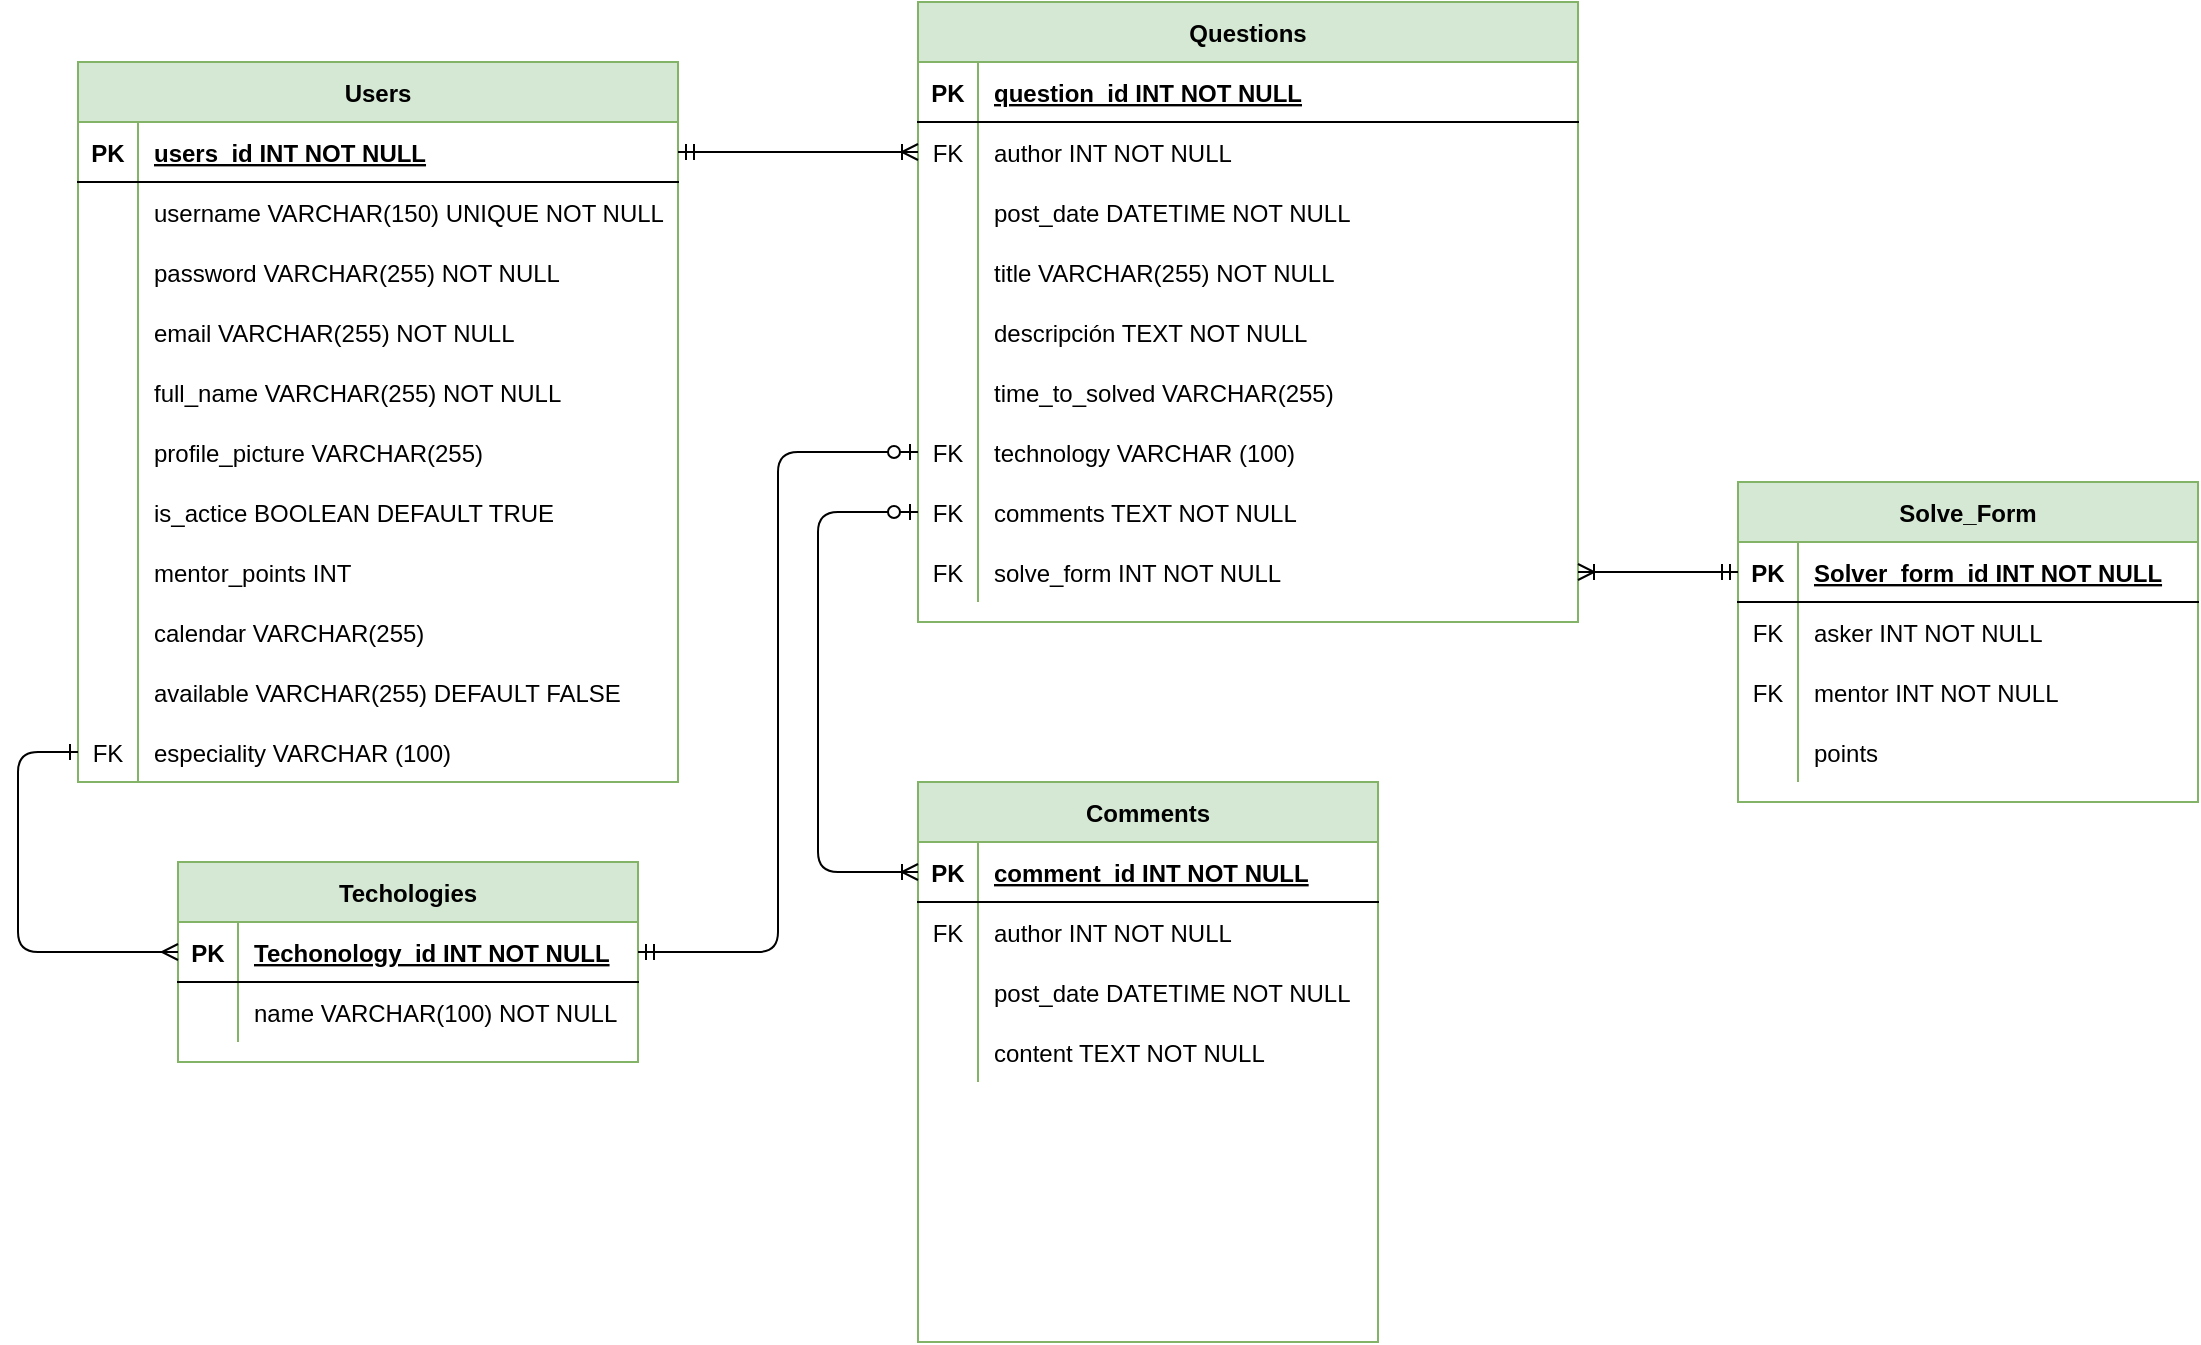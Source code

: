 <mxfile version="14.0.4" type="github">
  <diagram id="37GvFaJpUfrj2xB_hXCp" name="Page-1">
    <mxGraphModel dx="1422" dy="805" grid="1" gridSize="10" guides="1" tooltips="1" connect="1" arrows="1" fold="1" page="1" pageScale="1" pageWidth="827" pageHeight="1169" math="0" shadow="0">
      <root>
        <mxCell id="0" />
        <mxCell id="1" parent="0" />
        <mxCell id="pIr1N5tMhKda8OyPHM89-1" value="Users" style="shape=table;startSize=30;container=1;collapsible=1;childLayout=tableLayout;fixedRows=1;rowLines=0;fontStyle=1;align=center;resizeLast=1;strokeColor=#82b366;fillColor=#d5e8d4;" parent="1" vertex="1">
          <mxGeometry x="50" y="60" width="300" height="360" as="geometry" />
        </mxCell>
        <mxCell id="pIr1N5tMhKda8OyPHM89-2" value="" style="shape=partialRectangle;collapsible=0;dropTarget=0;pointerEvents=0;fillColor=none;top=0;left=0;bottom=1;right=0;points=[[0,0.5],[1,0.5]];portConstraint=eastwest;" parent="pIr1N5tMhKda8OyPHM89-1" vertex="1">
          <mxGeometry y="30" width="300" height="30" as="geometry" />
        </mxCell>
        <mxCell id="pIr1N5tMhKda8OyPHM89-3" value="PK" style="shape=partialRectangle;connectable=0;fillColor=none;top=0;left=0;bottom=0;right=0;fontStyle=1;overflow=hidden;" parent="pIr1N5tMhKda8OyPHM89-2" vertex="1">
          <mxGeometry width="30" height="30" as="geometry" />
        </mxCell>
        <mxCell id="pIr1N5tMhKda8OyPHM89-4" value="users_id INT NOT NULL" style="shape=partialRectangle;connectable=0;fillColor=none;top=0;left=0;bottom=0;right=0;align=left;spacingLeft=6;fontStyle=5;overflow=hidden;" parent="pIr1N5tMhKda8OyPHM89-2" vertex="1">
          <mxGeometry x="30" width="270" height="30" as="geometry" />
        </mxCell>
        <mxCell id="pIr1N5tMhKda8OyPHM89-5" value="" style="shape=partialRectangle;collapsible=0;dropTarget=0;pointerEvents=0;fillColor=none;top=0;left=0;bottom=0;right=0;points=[[0,0.5],[1,0.5]];portConstraint=eastwest;" parent="pIr1N5tMhKda8OyPHM89-1" vertex="1">
          <mxGeometry y="60" width="300" height="30" as="geometry" />
        </mxCell>
        <mxCell id="pIr1N5tMhKda8OyPHM89-6" value="" style="shape=partialRectangle;connectable=0;fillColor=none;top=0;left=0;bottom=0;right=0;editable=1;overflow=hidden;" parent="pIr1N5tMhKda8OyPHM89-5" vertex="1">
          <mxGeometry width="30" height="30" as="geometry" />
        </mxCell>
        <mxCell id="pIr1N5tMhKda8OyPHM89-7" value="username VARCHAR(150) UNIQUE NOT NULL" style="shape=partialRectangle;connectable=0;fillColor=none;top=0;left=0;bottom=0;right=0;align=left;spacingLeft=6;overflow=hidden;" parent="pIr1N5tMhKda8OyPHM89-5" vertex="1">
          <mxGeometry x="30" width="270" height="30" as="geometry" />
        </mxCell>
        <mxCell id="pIr1N5tMhKda8OyPHM89-14" value="" style="shape=partialRectangle;collapsible=0;dropTarget=0;pointerEvents=0;fillColor=none;top=0;left=0;bottom=0;right=0;points=[[0,0.5],[1,0.5]];portConstraint=eastwest;" parent="pIr1N5tMhKda8OyPHM89-1" vertex="1">
          <mxGeometry y="90" width="300" height="30" as="geometry" />
        </mxCell>
        <mxCell id="pIr1N5tMhKda8OyPHM89-15" value="" style="shape=partialRectangle;connectable=0;fillColor=none;top=0;left=0;bottom=0;right=0;editable=1;overflow=hidden;" parent="pIr1N5tMhKda8OyPHM89-14" vertex="1">
          <mxGeometry width="30" height="30" as="geometry" />
        </mxCell>
        <mxCell id="pIr1N5tMhKda8OyPHM89-16" value="password VARCHAR(255) NOT NULL" style="shape=partialRectangle;connectable=0;fillColor=none;top=0;left=0;bottom=0;right=0;align=left;spacingLeft=6;overflow=hidden;" parent="pIr1N5tMhKda8OyPHM89-14" vertex="1">
          <mxGeometry x="30" width="270" height="30" as="geometry" />
        </mxCell>
        <mxCell id="pIr1N5tMhKda8OyPHM89-17" value="" style="shape=partialRectangle;collapsible=0;dropTarget=0;pointerEvents=0;fillColor=none;top=0;left=0;bottom=0;right=0;points=[[0,0.5],[1,0.5]];portConstraint=eastwest;" parent="pIr1N5tMhKda8OyPHM89-1" vertex="1">
          <mxGeometry y="120" width="300" height="30" as="geometry" />
        </mxCell>
        <mxCell id="pIr1N5tMhKda8OyPHM89-18" value="" style="shape=partialRectangle;connectable=0;fillColor=none;top=0;left=0;bottom=0;right=0;editable=1;overflow=hidden;" parent="pIr1N5tMhKda8OyPHM89-17" vertex="1">
          <mxGeometry width="30" height="30" as="geometry" />
        </mxCell>
        <mxCell id="pIr1N5tMhKda8OyPHM89-19" value="email VARCHAR(255) NOT NULL" style="shape=partialRectangle;connectable=0;fillColor=none;top=0;left=0;bottom=0;right=0;align=left;spacingLeft=6;overflow=hidden;" parent="pIr1N5tMhKda8OyPHM89-17" vertex="1">
          <mxGeometry x="30" width="270" height="30" as="geometry" />
        </mxCell>
        <mxCell id="pIr1N5tMhKda8OyPHM89-33" value="" style="shape=partialRectangle;collapsible=0;dropTarget=0;pointerEvents=0;fillColor=none;top=0;left=0;bottom=0;right=0;points=[[0,0.5],[1,0.5]];portConstraint=eastwest;" parent="pIr1N5tMhKda8OyPHM89-1" vertex="1">
          <mxGeometry y="150" width="300" height="30" as="geometry" />
        </mxCell>
        <mxCell id="pIr1N5tMhKda8OyPHM89-34" value="" style="shape=partialRectangle;connectable=0;fillColor=none;top=0;left=0;bottom=0;right=0;editable=1;overflow=hidden;" parent="pIr1N5tMhKda8OyPHM89-33" vertex="1">
          <mxGeometry width="30" height="30" as="geometry" />
        </mxCell>
        <mxCell id="pIr1N5tMhKda8OyPHM89-35" value="full_name VARCHAR(255) NOT NULL" style="shape=partialRectangle;connectable=0;fillColor=none;top=0;left=0;bottom=0;right=0;align=left;spacingLeft=6;overflow=hidden;" parent="pIr1N5tMhKda8OyPHM89-33" vertex="1">
          <mxGeometry x="30" width="270" height="30" as="geometry" />
        </mxCell>
        <mxCell id="uqQmQm5V6k-hu3MtyRzs-4" value="" style="shape=partialRectangle;collapsible=0;dropTarget=0;pointerEvents=0;fillColor=none;top=0;left=0;bottom=0;right=0;points=[[0,0.5],[1,0.5]];portConstraint=eastwest;" vertex="1" parent="pIr1N5tMhKda8OyPHM89-1">
          <mxGeometry y="180" width="300" height="30" as="geometry" />
        </mxCell>
        <mxCell id="uqQmQm5V6k-hu3MtyRzs-5" value="" style="shape=partialRectangle;connectable=0;fillColor=none;top=0;left=0;bottom=0;right=0;editable=1;overflow=hidden;" vertex="1" parent="uqQmQm5V6k-hu3MtyRzs-4">
          <mxGeometry width="30" height="30" as="geometry" />
        </mxCell>
        <mxCell id="uqQmQm5V6k-hu3MtyRzs-6" value="profile_picture VARCHAR(255)" style="shape=partialRectangle;connectable=0;fillColor=none;top=0;left=0;bottom=0;right=0;align=left;spacingLeft=6;overflow=hidden;" vertex="1" parent="uqQmQm5V6k-hu3MtyRzs-4">
          <mxGeometry x="30" width="270" height="30" as="geometry" />
        </mxCell>
        <mxCell id="pIr1N5tMhKda8OyPHM89-42" value="" style="shape=partialRectangle;collapsible=0;dropTarget=0;pointerEvents=0;fillColor=none;top=0;left=0;bottom=0;right=0;points=[[0,0.5],[1,0.5]];portConstraint=eastwest;" parent="pIr1N5tMhKda8OyPHM89-1" vertex="1">
          <mxGeometry y="210" width="300" height="30" as="geometry" />
        </mxCell>
        <mxCell id="pIr1N5tMhKda8OyPHM89-43" value="" style="shape=partialRectangle;connectable=0;fillColor=none;top=0;left=0;bottom=0;right=0;editable=1;overflow=hidden;" parent="pIr1N5tMhKda8OyPHM89-42" vertex="1">
          <mxGeometry width="30" height="30" as="geometry" />
        </mxCell>
        <mxCell id="pIr1N5tMhKda8OyPHM89-44" value="is_actice BOOLEAN DEFAULT TRUE" style="shape=partialRectangle;connectable=0;fillColor=none;top=0;left=0;bottom=0;right=0;align=left;spacingLeft=6;overflow=hidden;" parent="pIr1N5tMhKda8OyPHM89-42" vertex="1">
          <mxGeometry x="30" width="270" height="30" as="geometry" />
        </mxCell>
        <mxCell id="pIr1N5tMhKda8OyPHM89-115" value="" style="shape=partialRectangle;collapsible=0;dropTarget=0;pointerEvents=0;fillColor=none;top=0;left=0;bottom=0;right=0;points=[[0,0.5],[1,0.5]];portConstraint=eastwest;" parent="pIr1N5tMhKda8OyPHM89-1" vertex="1">
          <mxGeometry y="240" width="300" height="30" as="geometry" />
        </mxCell>
        <mxCell id="pIr1N5tMhKda8OyPHM89-116" value="" style="shape=partialRectangle;connectable=0;fillColor=none;top=0;left=0;bottom=0;right=0;editable=1;overflow=hidden;" parent="pIr1N5tMhKda8OyPHM89-115" vertex="1">
          <mxGeometry width="30" height="30" as="geometry" />
        </mxCell>
        <mxCell id="pIr1N5tMhKda8OyPHM89-117" value="mentor_points INT " style="shape=partialRectangle;connectable=0;fillColor=none;top=0;left=0;bottom=0;right=0;align=left;spacingLeft=6;overflow=hidden;" parent="pIr1N5tMhKda8OyPHM89-115" vertex="1">
          <mxGeometry x="30" width="270" height="30" as="geometry" />
        </mxCell>
        <mxCell id="uqQmQm5V6k-hu3MtyRzs-35" value="" style="shape=partialRectangle;collapsible=0;dropTarget=0;pointerEvents=0;fillColor=none;top=0;left=0;bottom=0;right=0;points=[[0,0.5],[1,0.5]];portConstraint=eastwest;" vertex="1" parent="pIr1N5tMhKda8OyPHM89-1">
          <mxGeometry y="270" width="300" height="30" as="geometry" />
        </mxCell>
        <mxCell id="uqQmQm5V6k-hu3MtyRzs-36" value="" style="shape=partialRectangle;connectable=0;fillColor=none;top=0;left=0;bottom=0;right=0;editable=1;overflow=hidden;" vertex="1" parent="uqQmQm5V6k-hu3MtyRzs-35">
          <mxGeometry width="30" height="30" as="geometry" />
        </mxCell>
        <mxCell id="uqQmQm5V6k-hu3MtyRzs-37" value="calendar VARCHAR(255)" style="shape=partialRectangle;connectable=0;fillColor=none;top=0;left=0;bottom=0;right=0;align=left;spacingLeft=6;overflow=hidden;" vertex="1" parent="uqQmQm5V6k-hu3MtyRzs-35">
          <mxGeometry x="30" width="270" height="30" as="geometry" />
        </mxCell>
        <mxCell id="uqQmQm5V6k-hu3MtyRzs-103" value="" style="shape=partialRectangle;collapsible=0;dropTarget=0;pointerEvents=0;fillColor=none;top=0;left=0;bottom=0;right=0;points=[[0,0.5],[1,0.5]];portConstraint=eastwest;" vertex="1" parent="pIr1N5tMhKda8OyPHM89-1">
          <mxGeometry y="300" width="300" height="30" as="geometry" />
        </mxCell>
        <mxCell id="uqQmQm5V6k-hu3MtyRzs-104" value="" style="shape=partialRectangle;connectable=0;fillColor=none;top=0;left=0;bottom=0;right=0;editable=1;overflow=hidden;" vertex="1" parent="uqQmQm5V6k-hu3MtyRzs-103">
          <mxGeometry width="30" height="30" as="geometry" />
        </mxCell>
        <mxCell id="uqQmQm5V6k-hu3MtyRzs-105" value="available VARCHAR(255) DEFAULT FALSE" style="shape=partialRectangle;connectable=0;fillColor=none;top=0;left=0;bottom=0;right=0;align=left;spacingLeft=6;overflow=hidden;" vertex="1" parent="uqQmQm5V6k-hu3MtyRzs-103">
          <mxGeometry x="30" width="270" height="30" as="geometry" />
        </mxCell>
        <mxCell id="pIr1N5tMhKda8OyPHM89-45" value="" style="shape=partialRectangle;collapsible=0;dropTarget=0;pointerEvents=0;fillColor=none;top=0;left=0;bottom=0;right=0;points=[[0,0.5],[1,0.5]];portConstraint=eastwest;" parent="pIr1N5tMhKda8OyPHM89-1" vertex="1">
          <mxGeometry y="330" width="300" height="30" as="geometry" />
        </mxCell>
        <mxCell id="pIr1N5tMhKda8OyPHM89-46" value="FK" style="shape=partialRectangle;connectable=0;fillColor=none;top=0;left=0;bottom=0;right=0;editable=1;overflow=hidden;" parent="pIr1N5tMhKda8OyPHM89-45" vertex="1">
          <mxGeometry width="30" height="30" as="geometry" />
        </mxCell>
        <mxCell id="pIr1N5tMhKda8OyPHM89-47" value="especiality VARCHAR (100)" style="shape=partialRectangle;connectable=0;fillColor=none;top=0;left=0;bottom=0;right=0;align=left;spacingLeft=6;overflow=hidden;" parent="pIr1N5tMhKda8OyPHM89-45" vertex="1">
          <mxGeometry x="30" width="270" height="30" as="geometry" />
        </mxCell>
        <mxCell id="pIr1N5tMhKda8OyPHM89-61" value="Techologies" style="shape=table;startSize=30;container=1;collapsible=1;childLayout=tableLayout;fixedRows=1;rowLines=0;fontStyle=1;align=center;resizeLast=1;fillColor=#d5e8d4;strokeColor=#82b366;" parent="1" vertex="1">
          <mxGeometry x="100" y="460" width="230" height="100" as="geometry" />
        </mxCell>
        <mxCell id="pIr1N5tMhKda8OyPHM89-62" value="" style="shape=partialRectangle;collapsible=0;dropTarget=0;pointerEvents=0;fillColor=none;top=0;left=0;bottom=1;right=0;points=[[0,0.5],[1,0.5]];portConstraint=eastwest;" parent="pIr1N5tMhKda8OyPHM89-61" vertex="1">
          <mxGeometry y="30" width="230" height="30" as="geometry" />
        </mxCell>
        <mxCell id="pIr1N5tMhKda8OyPHM89-63" value="PK" style="shape=partialRectangle;connectable=0;fillColor=none;top=0;left=0;bottom=0;right=0;fontStyle=1;overflow=hidden;" parent="pIr1N5tMhKda8OyPHM89-62" vertex="1">
          <mxGeometry width="30" height="30" as="geometry" />
        </mxCell>
        <mxCell id="pIr1N5tMhKda8OyPHM89-64" value="Techonology_id INT NOT NULL" style="shape=partialRectangle;connectable=0;fillColor=none;top=0;left=0;bottom=0;right=0;align=left;spacingLeft=6;fontStyle=5;overflow=hidden;" parent="pIr1N5tMhKda8OyPHM89-62" vertex="1">
          <mxGeometry x="30" width="200" height="30" as="geometry" />
        </mxCell>
        <mxCell id="pIr1N5tMhKda8OyPHM89-65" value="" style="shape=partialRectangle;collapsible=0;dropTarget=0;pointerEvents=0;fillColor=none;top=0;left=0;bottom=0;right=0;points=[[0,0.5],[1,0.5]];portConstraint=eastwest;" parent="pIr1N5tMhKda8OyPHM89-61" vertex="1">
          <mxGeometry y="60" width="230" height="30" as="geometry" />
        </mxCell>
        <mxCell id="pIr1N5tMhKda8OyPHM89-66" value="" style="shape=partialRectangle;connectable=0;fillColor=none;top=0;left=0;bottom=0;right=0;editable=1;overflow=hidden;" parent="pIr1N5tMhKda8OyPHM89-65" vertex="1">
          <mxGeometry width="30" height="30" as="geometry" />
        </mxCell>
        <mxCell id="pIr1N5tMhKda8OyPHM89-67" value="name VARCHAR(100) NOT NULL" style="shape=partialRectangle;connectable=0;fillColor=none;top=0;left=0;bottom=0;right=0;align=left;spacingLeft=6;overflow=hidden;" parent="pIr1N5tMhKda8OyPHM89-65" vertex="1">
          <mxGeometry x="30" width="200" height="30" as="geometry" />
        </mxCell>
        <mxCell id="pIr1N5tMhKda8OyPHM89-83" value="Questions" style="shape=table;startSize=30;container=1;collapsible=1;childLayout=tableLayout;fixedRows=1;rowLines=0;fontStyle=1;align=center;resizeLast=1;fillColor=#d5e8d4;strokeColor=#82b366;" parent="1" vertex="1">
          <mxGeometry x="470" y="30" width="330" height="310" as="geometry" />
        </mxCell>
        <mxCell id="pIr1N5tMhKda8OyPHM89-84" value="" style="shape=partialRectangle;collapsible=0;dropTarget=0;pointerEvents=0;fillColor=none;top=0;left=0;bottom=1;right=0;points=[[0,0.5],[1,0.5]];portConstraint=eastwest;gradientColor=#ffffff;" parent="pIr1N5tMhKda8OyPHM89-83" vertex="1">
          <mxGeometry y="30" width="330" height="30" as="geometry" />
        </mxCell>
        <mxCell id="pIr1N5tMhKda8OyPHM89-85" value="PK" style="shape=partialRectangle;connectable=0;fillColor=none;top=0;left=0;bottom=0;right=0;fontStyle=1;overflow=hidden;gradientColor=#ffffff;" parent="pIr1N5tMhKda8OyPHM89-84" vertex="1">
          <mxGeometry width="30" height="30" as="geometry" />
        </mxCell>
        <mxCell id="pIr1N5tMhKda8OyPHM89-86" value="question_id INT NOT NULL" style="shape=partialRectangle;connectable=0;fillColor=none;top=0;left=0;bottom=0;right=0;align=left;spacingLeft=6;fontStyle=5;overflow=hidden;gradientColor=#ffffff;" parent="pIr1N5tMhKda8OyPHM89-84" vertex="1">
          <mxGeometry x="30" width="300" height="30" as="geometry" />
        </mxCell>
        <mxCell id="pIr1N5tMhKda8OyPHM89-87" value="" style="shape=partialRectangle;collapsible=0;dropTarget=0;pointerEvents=0;fillColor=none;top=0;left=0;bottom=0;right=0;points=[[0,0.5],[1,0.5]];portConstraint=eastwest;gradientColor=#ffffff;" parent="pIr1N5tMhKda8OyPHM89-83" vertex="1">
          <mxGeometry y="60" width="330" height="30" as="geometry" />
        </mxCell>
        <mxCell id="pIr1N5tMhKda8OyPHM89-88" value="FK" style="shape=partialRectangle;connectable=0;fillColor=none;top=0;left=0;bottom=0;right=0;editable=1;overflow=hidden;gradientColor=#ffffff;" parent="pIr1N5tMhKda8OyPHM89-87" vertex="1">
          <mxGeometry width="30" height="30" as="geometry" />
        </mxCell>
        <mxCell id="pIr1N5tMhKda8OyPHM89-89" value="author INT NOT NULL" style="shape=partialRectangle;connectable=0;fillColor=none;top=0;left=0;bottom=0;right=0;align=left;spacingLeft=6;overflow=hidden;gradientColor=#ffffff;" parent="pIr1N5tMhKda8OyPHM89-87" vertex="1">
          <mxGeometry x="30" width="300" height="30" as="geometry" />
        </mxCell>
        <mxCell id="pIr1N5tMhKda8OyPHM89-90" value="" style="shape=partialRectangle;collapsible=0;dropTarget=0;pointerEvents=0;fillColor=none;top=0;left=0;bottom=0;right=0;points=[[0,0.5],[1,0.5]];portConstraint=eastwest;gradientColor=#ffffff;" parent="pIr1N5tMhKda8OyPHM89-83" vertex="1">
          <mxGeometry y="90" width="330" height="30" as="geometry" />
        </mxCell>
        <mxCell id="pIr1N5tMhKda8OyPHM89-91" value="" style="shape=partialRectangle;connectable=0;fillColor=none;top=0;left=0;bottom=0;right=0;editable=1;overflow=hidden;gradientColor=#ffffff;" parent="pIr1N5tMhKda8OyPHM89-90" vertex="1">
          <mxGeometry width="30" height="30" as="geometry" />
        </mxCell>
        <mxCell id="pIr1N5tMhKda8OyPHM89-92" value="post_date DATETIME NOT NULL" style="shape=partialRectangle;connectable=0;fillColor=none;top=0;left=0;bottom=0;right=0;align=left;spacingLeft=6;overflow=hidden;gradientColor=#ffffff;" parent="pIr1N5tMhKda8OyPHM89-90" vertex="1">
          <mxGeometry x="30" width="300" height="30" as="geometry" />
        </mxCell>
        <mxCell id="pIr1N5tMhKda8OyPHM89-93" value="" style="shape=partialRectangle;collapsible=0;dropTarget=0;pointerEvents=0;fillColor=none;top=0;left=0;bottom=0;right=0;points=[[0,0.5],[1,0.5]];portConstraint=eastwest;gradientColor=#ffffff;" parent="pIr1N5tMhKda8OyPHM89-83" vertex="1">
          <mxGeometry y="120" width="330" height="30" as="geometry" />
        </mxCell>
        <mxCell id="pIr1N5tMhKda8OyPHM89-94" value="" style="shape=partialRectangle;connectable=0;fillColor=none;top=0;left=0;bottom=0;right=0;editable=1;overflow=hidden;gradientColor=#ffffff;" parent="pIr1N5tMhKda8OyPHM89-93" vertex="1">
          <mxGeometry width="30" height="30" as="geometry" />
        </mxCell>
        <mxCell id="pIr1N5tMhKda8OyPHM89-95" value="title VARCHAR(255) NOT NULL" style="shape=partialRectangle;connectable=0;fillColor=none;top=0;left=0;bottom=0;right=0;align=left;spacingLeft=6;overflow=hidden;gradientColor=#ffffff;" parent="pIr1N5tMhKda8OyPHM89-93" vertex="1">
          <mxGeometry x="30" width="300" height="30" as="geometry" />
        </mxCell>
        <mxCell id="pIr1N5tMhKda8OyPHM89-96" value="" style="shape=partialRectangle;collapsible=0;dropTarget=0;pointerEvents=0;fillColor=none;top=0;left=0;bottom=0;right=0;points=[[0,0.5],[1,0.5]];portConstraint=eastwest;gradientColor=#ffffff;" parent="pIr1N5tMhKda8OyPHM89-83" vertex="1">
          <mxGeometry y="150" width="330" height="30" as="geometry" />
        </mxCell>
        <mxCell id="pIr1N5tMhKda8OyPHM89-97" value="" style="shape=partialRectangle;connectable=0;fillColor=none;top=0;left=0;bottom=0;right=0;editable=1;overflow=hidden;gradientColor=#ffffff;" parent="pIr1N5tMhKda8OyPHM89-96" vertex="1">
          <mxGeometry width="30" height="30" as="geometry" />
        </mxCell>
        <mxCell id="pIr1N5tMhKda8OyPHM89-98" value="descripción TEXT NOT NULL" style="shape=partialRectangle;connectable=0;fillColor=none;top=0;left=0;bottom=0;right=0;align=left;spacingLeft=6;overflow=hidden;gradientColor=#ffffff;" parent="pIr1N5tMhKda8OyPHM89-96" vertex="1">
          <mxGeometry x="30" width="300" height="30" as="geometry" />
        </mxCell>
        <mxCell id="pIr1N5tMhKda8OyPHM89-99" value="" style="shape=partialRectangle;collapsible=0;dropTarget=0;pointerEvents=0;fillColor=none;top=0;left=0;bottom=0;right=0;points=[[0,0.5],[1,0.5]];portConstraint=eastwest;gradientColor=#ffffff;" parent="pIr1N5tMhKda8OyPHM89-83" vertex="1">
          <mxGeometry y="180" width="330" height="30" as="geometry" />
        </mxCell>
        <mxCell id="pIr1N5tMhKda8OyPHM89-100" value="" style="shape=partialRectangle;connectable=0;fillColor=none;top=0;left=0;bottom=0;right=0;editable=1;overflow=hidden;gradientColor=#ffffff;" parent="pIr1N5tMhKda8OyPHM89-99" vertex="1">
          <mxGeometry width="30" height="30" as="geometry" />
        </mxCell>
        <mxCell id="pIr1N5tMhKda8OyPHM89-101" value="time_to_solved VARCHAR(255)" style="shape=partialRectangle;connectable=0;fillColor=none;top=0;left=0;bottom=0;right=0;align=left;spacingLeft=6;overflow=hidden;gradientColor=#ffffff;" parent="pIr1N5tMhKda8OyPHM89-99" vertex="1">
          <mxGeometry x="30" width="300" height="30" as="geometry" />
        </mxCell>
        <mxCell id="pIr1N5tMhKda8OyPHM89-102" value="" style="shape=partialRectangle;collapsible=0;dropTarget=0;pointerEvents=0;fillColor=none;top=0;left=0;bottom=0;right=0;points=[[0,0.5],[1,0.5]];portConstraint=eastwest;gradientColor=#ffffff;" parent="pIr1N5tMhKda8OyPHM89-83" vertex="1">
          <mxGeometry y="210" width="330" height="30" as="geometry" />
        </mxCell>
        <mxCell id="pIr1N5tMhKda8OyPHM89-103" value="FK" style="shape=partialRectangle;connectable=0;fillColor=none;top=0;left=0;bottom=0;right=0;editable=1;overflow=hidden;gradientColor=#ffffff;" parent="pIr1N5tMhKda8OyPHM89-102" vertex="1">
          <mxGeometry width="30" height="30" as="geometry" />
        </mxCell>
        <mxCell id="pIr1N5tMhKda8OyPHM89-104" value="technology VARCHAR (100)" style="shape=partialRectangle;connectable=0;fillColor=none;top=0;left=0;bottom=0;right=0;align=left;spacingLeft=6;overflow=hidden;gradientColor=#ffffff;" parent="pIr1N5tMhKda8OyPHM89-102" vertex="1">
          <mxGeometry x="30" width="300" height="30" as="geometry" />
        </mxCell>
        <mxCell id="pIr1N5tMhKda8OyPHM89-105" value="" style="shape=partialRectangle;collapsible=0;dropTarget=0;pointerEvents=0;fillColor=none;top=0;left=0;bottom=0;right=0;points=[[0,0.5],[1,0.5]];portConstraint=eastwest;gradientColor=#ffffff;" parent="pIr1N5tMhKda8OyPHM89-83" vertex="1">
          <mxGeometry y="240" width="330" height="30" as="geometry" />
        </mxCell>
        <mxCell id="pIr1N5tMhKda8OyPHM89-106" value="FK" style="shape=partialRectangle;connectable=0;fillColor=none;top=0;left=0;bottom=0;right=0;editable=1;overflow=hidden;gradientColor=#ffffff;" parent="pIr1N5tMhKda8OyPHM89-105" vertex="1">
          <mxGeometry width="30" height="30" as="geometry" />
        </mxCell>
        <mxCell id="pIr1N5tMhKda8OyPHM89-107" value="comments TEXT NOT NULL" style="shape=partialRectangle;connectable=0;fillColor=none;top=0;left=0;bottom=0;right=0;align=left;spacingLeft=6;overflow=hidden;gradientColor=#ffffff;" parent="pIr1N5tMhKda8OyPHM89-105" vertex="1">
          <mxGeometry x="30" width="300" height="30" as="geometry" />
        </mxCell>
        <mxCell id="pIr1N5tMhKda8OyPHM89-146" value="" style="shape=partialRectangle;collapsible=0;dropTarget=0;pointerEvents=0;fillColor=none;top=0;left=0;bottom=0;right=0;points=[[0,0.5],[1,0.5]];portConstraint=eastwest;gradientColor=#ffffff;" parent="pIr1N5tMhKda8OyPHM89-83" vertex="1">
          <mxGeometry y="270" width="330" height="30" as="geometry" />
        </mxCell>
        <mxCell id="pIr1N5tMhKda8OyPHM89-147" value="FK" style="shape=partialRectangle;connectable=0;fillColor=none;top=0;left=0;bottom=0;right=0;editable=1;overflow=hidden;gradientColor=#ffffff;" parent="pIr1N5tMhKda8OyPHM89-146" vertex="1">
          <mxGeometry width="30" height="30" as="geometry" />
        </mxCell>
        <mxCell id="pIr1N5tMhKda8OyPHM89-148" value="solve_form INT NOT NULL" style="shape=partialRectangle;connectable=0;fillColor=none;top=0;left=0;bottom=0;right=0;align=left;spacingLeft=6;overflow=hidden;gradientColor=#ffffff;" parent="pIr1N5tMhKda8OyPHM89-146" vertex="1">
          <mxGeometry x="30" width="300" height="30" as="geometry" />
        </mxCell>
        <mxCell id="pIr1N5tMhKda8OyPHM89-108" value="Comments" style="shape=table;startSize=30;container=1;collapsible=1;childLayout=tableLayout;fixedRows=1;rowLines=0;fontStyle=1;align=center;resizeLast=1;fillColor=#d5e8d4;strokeColor=#82b366;" parent="1" vertex="1">
          <mxGeometry x="470" y="420" width="230" height="280" as="geometry" />
        </mxCell>
        <mxCell id="pIr1N5tMhKda8OyPHM89-109" value="" style="shape=partialRectangle;collapsible=0;dropTarget=0;pointerEvents=0;fillColor=none;top=0;left=0;bottom=1;right=0;points=[[0,0.5],[1,0.5]];portConstraint=eastwest;" parent="pIr1N5tMhKda8OyPHM89-108" vertex="1">
          <mxGeometry y="30" width="230" height="30" as="geometry" />
        </mxCell>
        <mxCell id="pIr1N5tMhKda8OyPHM89-110" value="PK" style="shape=partialRectangle;connectable=0;fillColor=none;top=0;left=0;bottom=0;right=0;fontStyle=1;overflow=hidden;" parent="pIr1N5tMhKda8OyPHM89-109" vertex="1">
          <mxGeometry width="30" height="30" as="geometry" />
        </mxCell>
        <mxCell id="pIr1N5tMhKda8OyPHM89-111" value="comment_id INT NOT NULL" style="shape=partialRectangle;connectable=0;fillColor=none;top=0;left=0;bottom=0;right=0;align=left;spacingLeft=6;fontStyle=5;overflow=hidden;" parent="pIr1N5tMhKda8OyPHM89-109" vertex="1">
          <mxGeometry x="30" width="200" height="30" as="geometry" />
        </mxCell>
        <mxCell id="pIr1N5tMhKda8OyPHM89-112" value="" style="shape=partialRectangle;collapsible=0;dropTarget=0;pointerEvents=0;fillColor=none;top=0;left=0;bottom=0;right=0;points=[[0,0.5],[1,0.5]];portConstraint=eastwest;" parent="pIr1N5tMhKda8OyPHM89-108" vertex="1">
          <mxGeometry y="60" width="230" height="30" as="geometry" />
        </mxCell>
        <mxCell id="pIr1N5tMhKda8OyPHM89-113" value="FK" style="shape=partialRectangle;connectable=0;fillColor=none;top=0;left=0;bottom=0;right=0;editable=1;overflow=hidden;" parent="pIr1N5tMhKda8OyPHM89-112" vertex="1">
          <mxGeometry width="30" height="30" as="geometry" />
        </mxCell>
        <mxCell id="pIr1N5tMhKda8OyPHM89-114" value="author INT NOT NULL" style="shape=partialRectangle;connectable=0;fillColor=none;top=0;left=0;bottom=0;right=0;align=left;spacingLeft=6;overflow=hidden;" parent="pIr1N5tMhKda8OyPHM89-112" vertex="1">
          <mxGeometry x="30" width="200" height="30" as="geometry" />
        </mxCell>
        <mxCell id="uqQmQm5V6k-hu3MtyRzs-1" value="" style="shape=partialRectangle;collapsible=0;dropTarget=0;pointerEvents=0;fillColor=none;top=0;left=0;bottom=0;right=0;points=[[0,0.5],[1,0.5]];portConstraint=eastwest;" vertex="1" parent="pIr1N5tMhKda8OyPHM89-108">
          <mxGeometry y="90" width="230" height="30" as="geometry" />
        </mxCell>
        <mxCell id="uqQmQm5V6k-hu3MtyRzs-2" value="" style="shape=partialRectangle;connectable=0;fillColor=none;top=0;left=0;bottom=0;right=0;editable=1;overflow=hidden;" vertex="1" parent="uqQmQm5V6k-hu3MtyRzs-1">
          <mxGeometry width="30" height="30" as="geometry" />
        </mxCell>
        <mxCell id="uqQmQm5V6k-hu3MtyRzs-3" value="post_date DATETIME NOT NULL" style="shape=partialRectangle;connectable=0;fillColor=none;top=0;left=0;bottom=0;right=0;align=left;spacingLeft=6;overflow=hidden;" vertex="1" parent="uqQmQm5V6k-hu3MtyRzs-1">
          <mxGeometry x="30" width="200" height="30" as="geometry" />
        </mxCell>
        <mxCell id="pIr1N5tMhKda8OyPHM89-118" value="" style="shape=partialRectangle;collapsible=0;dropTarget=0;pointerEvents=0;fillColor=none;top=0;left=0;bottom=0;right=0;points=[[0,0.5],[1,0.5]];portConstraint=eastwest;" parent="pIr1N5tMhKda8OyPHM89-108" vertex="1">
          <mxGeometry y="120" width="230" height="30" as="geometry" />
        </mxCell>
        <mxCell id="pIr1N5tMhKda8OyPHM89-119" value="" style="shape=partialRectangle;connectable=0;fillColor=none;top=0;left=0;bottom=0;right=0;editable=1;overflow=hidden;" parent="pIr1N5tMhKda8OyPHM89-118" vertex="1">
          <mxGeometry width="30" height="30" as="geometry" />
        </mxCell>
        <mxCell id="pIr1N5tMhKda8OyPHM89-120" value="content TEXT NOT NULL" style="shape=partialRectangle;connectable=0;fillColor=none;top=0;left=0;bottom=0;right=0;align=left;spacingLeft=6;overflow=hidden;" parent="pIr1N5tMhKda8OyPHM89-118" vertex="1">
          <mxGeometry x="30" width="200" height="30" as="geometry" />
        </mxCell>
        <mxCell id="pIr1N5tMhKda8OyPHM89-127" value="Solve_Form" style="shape=table;startSize=30;container=1;collapsible=1;childLayout=tableLayout;fixedRows=1;rowLines=0;fontStyle=1;align=center;resizeLast=1;fillColor=#d5e8d4;strokeColor=#82b366;" parent="1" vertex="1">
          <mxGeometry x="880" y="270" width="230" height="160" as="geometry" />
        </mxCell>
        <mxCell id="pIr1N5tMhKda8OyPHM89-128" value="" style="shape=partialRectangle;collapsible=0;dropTarget=0;pointerEvents=0;fillColor=none;top=0;left=0;bottom=1;right=0;points=[[0,0.5],[1,0.5]];portConstraint=eastwest;" parent="pIr1N5tMhKda8OyPHM89-127" vertex="1">
          <mxGeometry y="30" width="230" height="30" as="geometry" />
        </mxCell>
        <mxCell id="pIr1N5tMhKda8OyPHM89-129" value="PK" style="shape=partialRectangle;connectable=0;fillColor=none;top=0;left=0;bottom=0;right=0;fontStyle=1;overflow=hidden;" parent="pIr1N5tMhKda8OyPHM89-128" vertex="1">
          <mxGeometry width="30" height="30" as="geometry" />
        </mxCell>
        <mxCell id="pIr1N5tMhKda8OyPHM89-130" value="Solver_form_id INT NOT NULL" style="shape=partialRectangle;connectable=0;fillColor=none;top=0;left=0;bottom=0;right=0;align=left;spacingLeft=6;fontStyle=5;overflow=hidden;" parent="pIr1N5tMhKda8OyPHM89-128" vertex="1">
          <mxGeometry x="30" width="200" height="30" as="geometry" />
        </mxCell>
        <mxCell id="pIr1N5tMhKda8OyPHM89-131" value="" style="shape=partialRectangle;collapsible=0;dropTarget=0;pointerEvents=0;fillColor=none;top=0;left=0;bottom=0;right=0;points=[[0,0.5],[1,0.5]];portConstraint=eastwest;" parent="pIr1N5tMhKda8OyPHM89-127" vertex="1">
          <mxGeometry y="60" width="230" height="30" as="geometry" />
        </mxCell>
        <mxCell id="pIr1N5tMhKda8OyPHM89-132" value="FK" style="shape=partialRectangle;connectable=0;fillColor=none;top=0;left=0;bottom=0;right=0;editable=1;overflow=hidden;" parent="pIr1N5tMhKda8OyPHM89-131" vertex="1">
          <mxGeometry width="30" height="30" as="geometry" />
        </mxCell>
        <mxCell id="pIr1N5tMhKda8OyPHM89-133" value="asker INT NOT NULL" style="shape=partialRectangle;connectable=0;fillColor=none;top=0;left=0;bottom=0;right=0;align=left;spacingLeft=6;overflow=hidden;" parent="pIr1N5tMhKda8OyPHM89-131" vertex="1">
          <mxGeometry x="30" width="200" height="30" as="geometry" />
        </mxCell>
        <mxCell id="pIr1N5tMhKda8OyPHM89-134" value="" style="shape=partialRectangle;collapsible=0;dropTarget=0;pointerEvents=0;fillColor=none;top=0;left=0;bottom=0;right=0;points=[[0,0.5],[1,0.5]];portConstraint=eastwest;" parent="pIr1N5tMhKda8OyPHM89-127" vertex="1">
          <mxGeometry y="90" width="230" height="30" as="geometry" />
        </mxCell>
        <mxCell id="pIr1N5tMhKda8OyPHM89-135" value="FK" style="shape=partialRectangle;connectable=0;fillColor=none;top=0;left=0;bottom=0;right=0;editable=1;overflow=hidden;" parent="pIr1N5tMhKda8OyPHM89-134" vertex="1">
          <mxGeometry width="30" height="30" as="geometry" />
        </mxCell>
        <mxCell id="pIr1N5tMhKda8OyPHM89-136" value="mentor INT NOT NULL" style="shape=partialRectangle;connectable=0;fillColor=none;top=0;left=0;bottom=0;right=0;align=left;spacingLeft=6;overflow=hidden;" parent="pIr1N5tMhKda8OyPHM89-134" vertex="1">
          <mxGeometry x="30" width="200" height="30" as="geometry" />
        </mxCell>
        <mxCell id="pIr1N5tMhKda8OyPHM89-137" value="" style="shape=partialRectangle;collapsible=0;dropTarget=0;pointerEvents=0;fillColor=none;top=0;left=0;bottom=0;right=0;points=[[0,0.5],[1,0.5]];portConstraint=eastwest;" parent="pIr1N5tMhKda8OyPHM89-127" vertex="1">
          <mxGeometry y="120" width="230" height="30" as="geometry" />
        </mxCell>
        <mxCell id="pIr1N5tMhKda8OyPHM89-138" value="" style="shape=partialRectangle;connectable=0;fillColor=none;top=0;left=0;bottom=0;right=0;editable=1;overflow=hidden;" parent="pIr1N5tMhKda8OyPHM89-137" vertex="1">
          <mxGeometry width="30" height="30" as="geometry" />
        </mxCell>
        <mxCell id="pIr1N5tMhKda8OyPHM89-139" value="points" style="shape=partialRectangle;connectable=0;fillColor=none;top=0;left=0;bottom=0;right=0;align=left;spacingLeft=6;overflow=hidden;" parent="pIr1N5tMhKda8OyPHM89-137" vertex="1">
          <mxGeometry x="30" width="200" height="30" as="geometry" />
        </mxCell>
        <mxCell id="pIr1N5tMhKda8OyPHM89-140" value="" style="edgeStyle=entityRelationEdgeStyle;fontSize=12;html=1;endArrow=ERoneToMany;startArrow=ERmandOne;strokeColor=#000000;exitX=1;exitY=0.5;exitDx=0;exitDy=0;entryX=0;entryY=0.5;entryDx=0;entryDy=0;" parent="1" source="pIr1N5tMhKda8OyPHM89-2" target="pIr1N5tMhKda8OyPHM89-87" edge="1">
          <mxGeometry width="100" height="100" relative="1" as="geometry">
            <mxPoint x="350" y="340" as="sourcePoint" />
            <mxPoint x="450" y="240" as="targetPoint" />
          </mxGeometry>
        </mxCell>
        <mxCell id="pIr1N5tMhKda8OyPHM89-142" value="" style="edgeStyle=elbowEdgeStyle;fontSize=12;html=1;endArrow=ERzeroToOne;startArrow=ERmandOne;strokeColor=#000000;entryX=0;entryY=0.5;entryDx=0;entryDy=0;exitX=1;exitY=0.5;exitDx=0;exitDy=0;" parent="1" source="pIr1N5tMhKda8OyPHM89-62" target="pIr1N5tMhKda8OyPHM89-102" edge="1">
          <mxGeometry width="100" height="100" relative="1" as="geometry">
            <mxPoint x="350" y="340" as="sourcePoint" />
            <mxPoint x="450" y="240" as="targetPoint" />
          </mxGeometry>
        </mxCell>
        <mxCell id="pIr1N5tMhKda8OyPHM89-143" value="" style="edgeStyle=elbowEdgeStyle;fontSize=12;html=1;endArrow=ERoneToMany;startArrow=ERzeroToOne;strokeColor=#000000;entryX=0;entryY=0.5;entryDx=0;entryDy=0;exitX=0;exitY=0.5;exitDx=0;exitDy=0;" parent="1" source="pIr1N5tMhKda8OyPHM89-105" target="pIr1N5tMhKda8OyPHM89-109" edge="1">
          <mxGeometry width="100" height="100" relative="1" as="geometry">
            <mxPoint x="350" y="340" as="sourcePoint" />
            <mxPoint x="450" y="240" as="targetPoint" />
            <Array as="points">
              <mxPoint x="420" y="375" />
            </Array>
          </mxGeometry>
        </mxCell>
        <mxCell id="pIr1N5tMhKda8OyPHM89-145" value="" style="edgeStyle=elbowEdgeStyle;fontSize=12;html=1;endArrow=ERone;startArrow=ERmany;strokeColor=#000000;entryX=0;entryY=0.5;entryDx=0;entryDy=0;exitX=0;exitY=0.5;exitDx=0;exitDy=0;endFill=0;startFill=0;" parent="1" source="pIr1N5tMhKda8OyPHM89-62" target="pIr1N5tMhKda8OyPHM89-45" edge="1">
          <mxGeometry width="100" height="100" relative="1" as="geometry">
            <mxPoint y="510" as="sourcePoint" />
            <mxPoint x="100" y="410" as="targetPoint" />
            <Array as="points">
              <mxPoint x="20" y="450" />
            </Array>
          </mxGeometry>
        </mxCell>
        <mxCell id="pIr1N5tMhKda8OyPHM89-149" value="" style="edgeStyle=entityRelationEdgeStyle;fontSize=12;html=1;endArrow=ERoneToMany;startArrow=ERmandOne;strokeColor=#000000;entryX=1;entryY=0.5;entryDx=0;entryDy=0;exitX=0;exitY=0.5;exitDx=0;exitDy=0;" parent="1" source="pIr1N5tMhKda8OyPHM89-128" target="pIr1N5tMhKda8OyPHM89-146" edge="1">
          <mxGeometry width="100" height="100" relative="1" as="geometry">
            <mxPoint x="540" y="340" as="sourcePoint" />
            <mxPoint x="640" y="240" as="targetPoint" />
          </mxGeometry>
        </mxCell>
      </root>
    </mxGraphModel>
  </diagram>
</mxfile>
